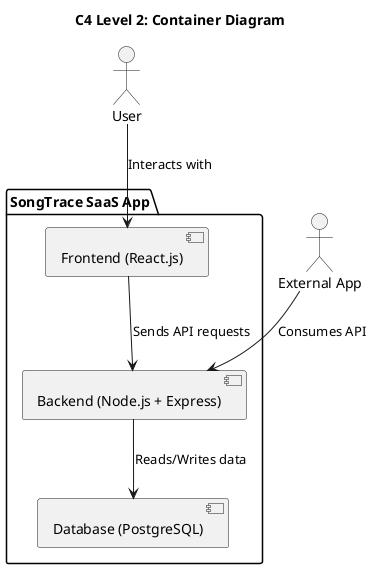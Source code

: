 @startuml
title C4 Level 2: Container Diagram

actor User as U
actor "External App" as EA

package "SongTrace SaaS App" {
  component "Frontend (React.js)" as FE
  component "Backend (Node.js + Express)" as BE
  component "Database (PostgreSQL)" as DB
}

U --> FE : Interacts with
FE --> BE : Sends API requests
BE --> DB : Reads/Writes data
EA --> BE : Consumes API

@enduml